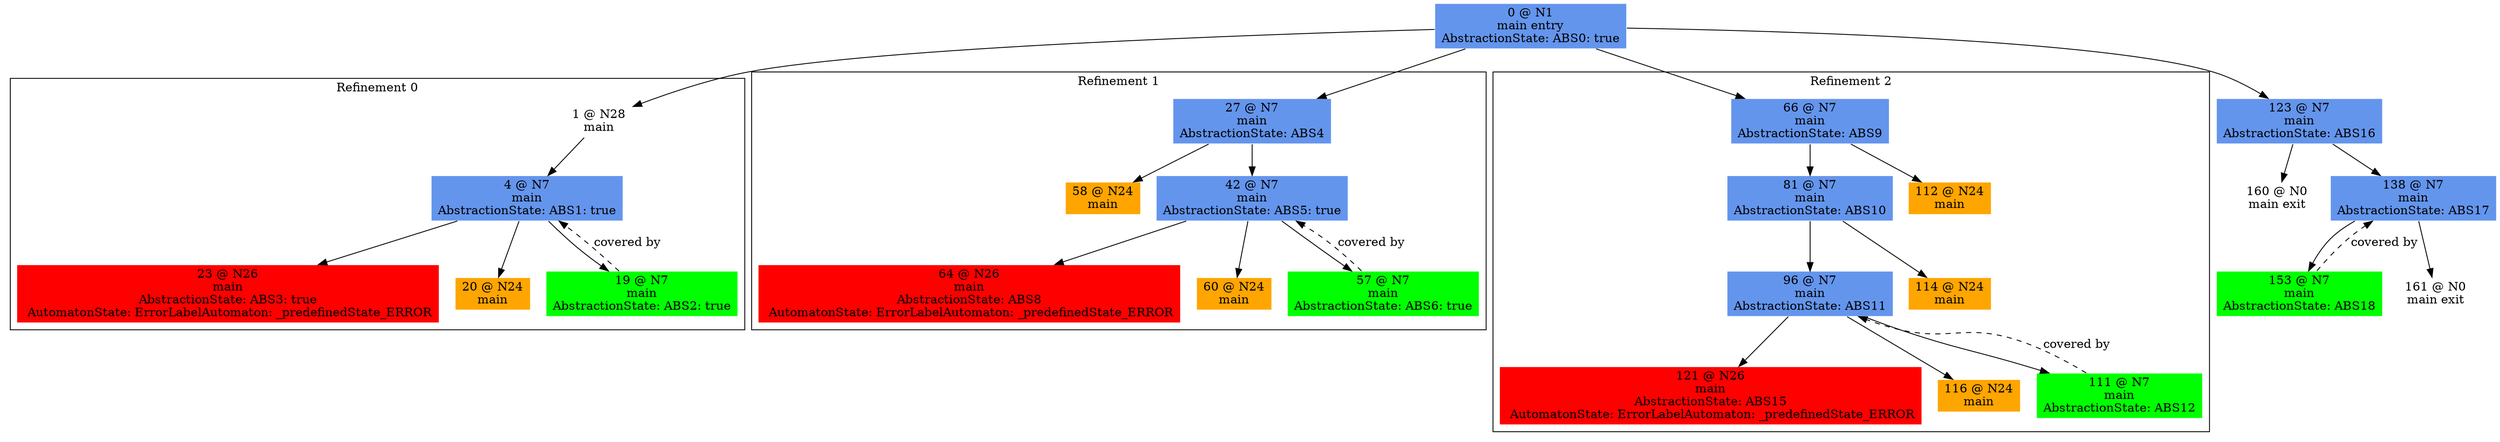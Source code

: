 digraph ARG {
node [style="filled" shape="box" color="white"]
subgraph cluster_0 {
label="Refinement 0"
1 [label="1 @ N28\nmain\n" id="1"]
4 [fillcolor="cornflowerblue" label="4 @ N7\nmain\nAbstractionState: ABS1: true\n" id="4"]
23 [fillcolor="red" label="23 @ N26\nmain\nAbstractionState: ABS3: true\n AutomatonState: ErrorLabelAutomaton: _predefinedState_ERROR\n" id="23"]
20 [fillcolor="orange" label="20 @ N24\nmain\n" id="20"]
19 [fillcolor="green" label="19 @ N7\nmain\nAbstractionState: ABS2: true\n" id="19"]
1 -> 4 []
19 -> 4 [style="dashed" weight="0" label="covered by"]
4 -> 19 []
4 -> 20 []
4 -> 23 []
}
0 -> 1
subgraph cluster_1 {
label="Refinement 1"
27 [fillcolor="cornflowerblue" label="27 @ N7\nmain\nAbstractionState: ABS4\n" id="27"]
58 [fillcolor="orange" label="58 @ N24\nmain\n" id="58"]
42 [fillcolor="cornflowerblue" label="42 @ N7\nmain\nAbstractionState: ABS5: true\n" id="42"]
64 [fillcolor="red" label="64 @ N26\nmain\nAbstractionState: ABS8\n AutomatonState: ErrorLabelAutomaton: _predefinedState_ERROR\n" id="64"]
60 [fillcolor="orange" label="60 @ N24\nmain\n" id="60"]
57 [fillcolor="green" label="57 @ N7\nmain\nAbstractionState: ABS6: true\n" id="57"]
27 -> 42 []
27 -> 58 []
57 -> 42 [style="dashed" weight="0" label="covered by"]
42 -> 57 []
42 -> 60 []
42 -> 64 []
}
0 -> 27
subgraph cluster_2 {
label="Refinement 2"
66 [fillcolor="cornflowerblue" label="66 @ N7\nmain\nAbstractionState: ABS9\n" id="66"]
81 [fillcolor="cornflowerblue" label="81 @ N7\nmain\nAbstractionState: ABS10\n" id="81"]
96 [fillcolor="cornflowerblue" label="96 @ N7\nmain\nAbstractionState: ABS11\n" id="96"]
121 [fillcolor="red" label="121 @ N26\nmain\nAbstractionState: ABS15\n AutomatonState: ErrorLabelAutomaton: _predefinedState_ERROR\n" id="121"]
116 [fillcolor="orange" label="116 @ N24\nmain\n" id="116"]
111 [fillcolor="green" label="111 @ N7\nmain\nAbstractionState: ABS12\n" id="111"]
114 [fillcolor="orange" label="114 @ N24\nmain\n" id="114"]
112 [fillcolor="orange" label="112 @ N24\nmain\n" id="112"]
66 -> 112 []
66 -> 81 []
81 -> 114 []
81 -> 96 []
111 -> 96 [style="dashed" weight="0" label="covered by"]
96 -> 111 []
96 -> 116 []
96 -> 121 []
}
0 -> 66
0 [fillcolor="cornflowerblue" label="0 @ N1\nmain entry\nAbstractionState: ABS0: true\n" id="0"]
123 [fillcolor="cornflowerblue" label="123 @ N7\nmain\nAbstractionState: ABS16\n" id="123"]
160 [label="160 @ N0\nmain exit\n" id="160"]
138 [fillcolor="cornflowerblue" label="138 @ N7\nmain\nAbstractionState: ABS17\n" id="138"]
153 [fillcolor="green" label="153 @ N7\nmain\nAbstractionState: ABS18\n" id="153"]
161 [label="161 @ N0\nmain exit\n" id="161"]
0 -> 123 []
123 -> 138 []
123 -> 160 []
153 -> 138 [style="dashed" weight="0" label="covered by"]
138 -> 161 []
138 -> 153 []
}
